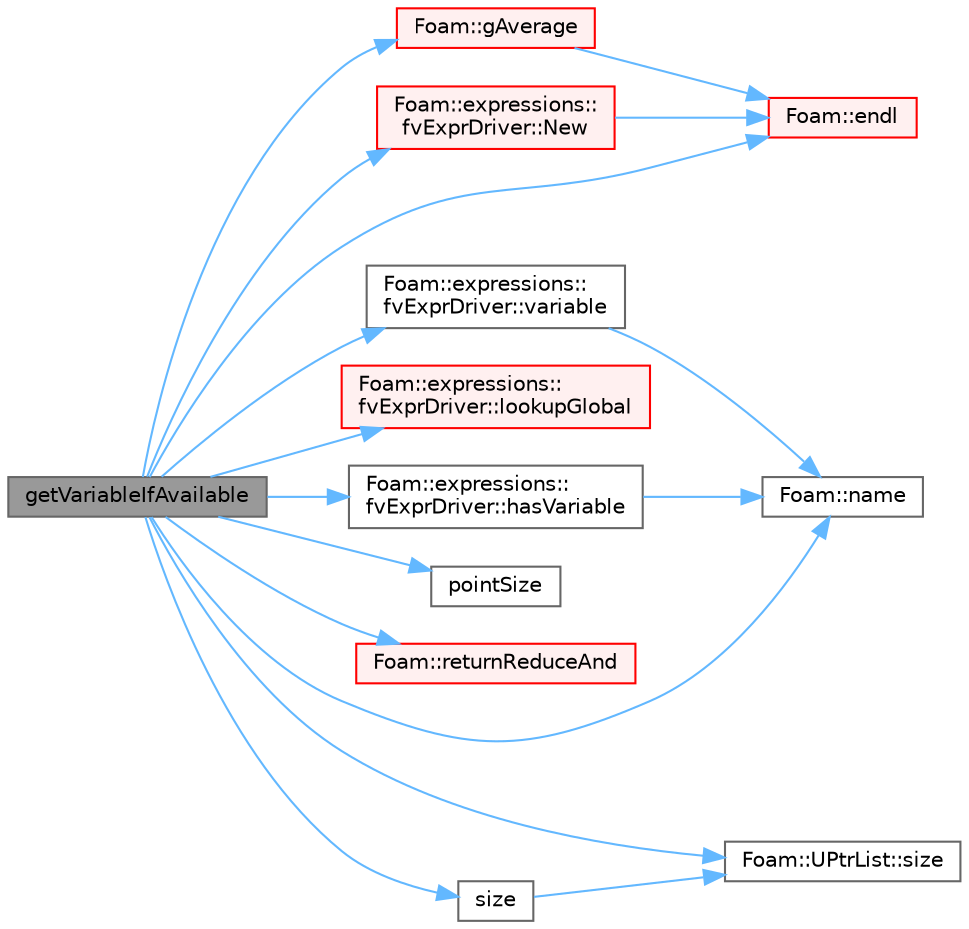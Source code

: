 digraph "getVariableIfAvailable"
{
 // LATEX_PDF_SIZE
  bgcolor="transparent";
  edge [fontname=Helvetica,fontsize=10,labelfontname=Helvetica,labelfontsize=10];
  node [fontname=Helvetica,fontsize=10,shape=box,height=0.2,width=0.4];
  rankdir="LR";
  Node1 [id="Node000001",label="getVariableIfAvailable",height=0.2,width=0.4,color="gray40", fillcolor="grey60", style="filled", fontcolor="black",tooltip=" "];
  Node1 -> Node2 [id="edge1_Node000001_Node000002",color="steelblue1",style="solid",tooltip=" "];
  Node2 [id="Node000002",label="Foam::endl",height=0.2,width=0.4,color="red", fillcolor="#FFF0F0", style="filled",URL="$namespaceFoam.html#a7d5eca45a323264dc5fe811500ebda47",tooltip=" "];
  Node1 -> Node6 [id="edge2_Node000001_Node000006",color="steelblue1",style="solid",tooltip=" "];
  Node6 [id="Node000006",label="Foam::gAverage",height=0.2,width=0.4,color="red", fillcolor="#FFF0F0", style="filled",URL="$namespaceFoam.html#ab45e56189711a2e5cdd381a0e2b6cc5c",tooltip=" "];
  Node6 -> Node2 [id="edge3_Node000006_Node000002",color="steelblue1",style="solid",tooltip=" "];
  Node1 -> Node25 [id="edge4_Node000001_Node000025",color="steelblue1",style="solid",tooltip=" "];
  Node25 [id="Node000025",label="Foam::expressions::\lfvExprDriver::hasVariable",height=0.2,width=0.4,color="grey40", fillcolor="white", style="filled",URL="$classFoam_1_1expressions_1_1fvExprDriver.html#acb76e52d88f00642779a1d7e2645e322",tooltip=" "];
  Node25 -> Node26 [id="edge5_Node000025_Node000026",color="steelblue1",style="solid",tooltip=" "];
  Node26 [id="Node000026",label="Foam::name",height=0.2,width=0.4,color="grey40", fillcolor="white", style="filled",URL="$namespaceFoam.html#accde1bf3e2a4105cca868012a680afbe",tooltip=" "];
  Node1 -> Node27 [id="edge6_Node000001_Node000027",color="steelblue1",style="solid",tooltip=" "];
  Node27 [id="Node000027",label="Foam::expressions::\lfvExprDriver::lookupGlobal",height=0.2,width=0.4,color="red", fillcolor="#FFF0F0", style="filled",URL="$classFoam_1_1expressions_1_1fvExprDriver.html#a5044cb8ec7d44ce0abd6050b1ca2a904",tooltip=" "];
  Node1 -> Node26 [id="edge7_Node000001_Node000026",color="steelblue1",style="solid",tooltip=" "];
  Node1 -> Node31 [id="edge8_Node000001_Node000031",color="steelblue1",style="solid",tooltip=" "];
  Node31 [id="Node000031",label="Foam::expressions::\lfvExprDriver::New",height=0.2,width=0.4,color="red", fillcolor="#FFF0F0", style="filled",URL="$classFoam_1_1expressions_1_1fvExprDriver.html#a06b7ddf91d5d728e1975e7b287458058",tooltip=" "];
  Node31 -> Node2 [id="edge9_Node000031_Node000002",color="steelblue1",style="solid",tooltip=" "];
  Node1 -> Node34 [id="edge10_Node000001_Node000034",color="steelblue1",style="solid",tooltip=" "];
  Node34 [id="Node000034",label="pointSize",height=0.2,width=0.4,color="grey40", fillcolor="white", style="filled",URL="$classFoam_1_1expressions_1_1patchExpr_1_1parseDriver.html#a45cd6de2a6f08de88cda958f7349c268",tooltip=" "];
  Node1 -> Node35 [id="edge11_Node000001_Node000035",color="steelblue1",style="solid",tooltip=" "];
  Node35 [id="Node000035",label="Foam::returnReduceAnd",height=0.2,width=0.4,color="red", fillcolor="#FFF0F0", style="filled",URL="$namespaceFoam.html#a275dad45bcb1f530c8960351971b81a2",tooltip=" "];
  Node1 -> Node37 [id="edge12_Node000001_Node000037",color="steelblue1",style="solid",tooltip=" "];
  Node37 [id="Node000037",label="size",height=0.2,width=0.4,color="grey40", fillcolor="white", style="filled",URL="$classFoam_1_1expressions_1_1patchExpr_1_1parseDriver.html#a03bc1200aac252c4d3e18657d700b71c",tooltip=" "];
  Node37 -> Node15 [id="edge13_Node000037_Node000015",color="steelblue1",style="solid",tooltip=" "];
  Node15 [id="Node000015",label="Foam::UPtrList::size",height=0.2,width=0.4,color="grey40", fillcolor="white", style="filled",URL="$classFoam_1_1UPtrList.html#a95603446b248fe1ecf5dc59bcc2eaff0",tooltip=" "];
  Node1 -> Node15 [id="edge14_Node000001_Node000015",color="steelblue1",style="solid",tooltip=" "];
  Node1 -> Node38 [id="edge15_Node000001_Node000038",color="steelblue1",style="solid",tooltip=" "];
  Node38 [id="Node000038",label="Foam::expressions::\lfvExprDriver::variable",height=0.2,width=0.4,color="grey40", fillcolor="white", style="filled",URL="$classFoam_1_1expressions_1_1fvExprDriver.html#a1b322fa4e1f9cb37909a574f17862d2d",tooltip=" "];
  Node38 -> Node26 [id="edge16_Node000038_Node000026",color="steelblue1",style="solid",tooltip=" "];
}
